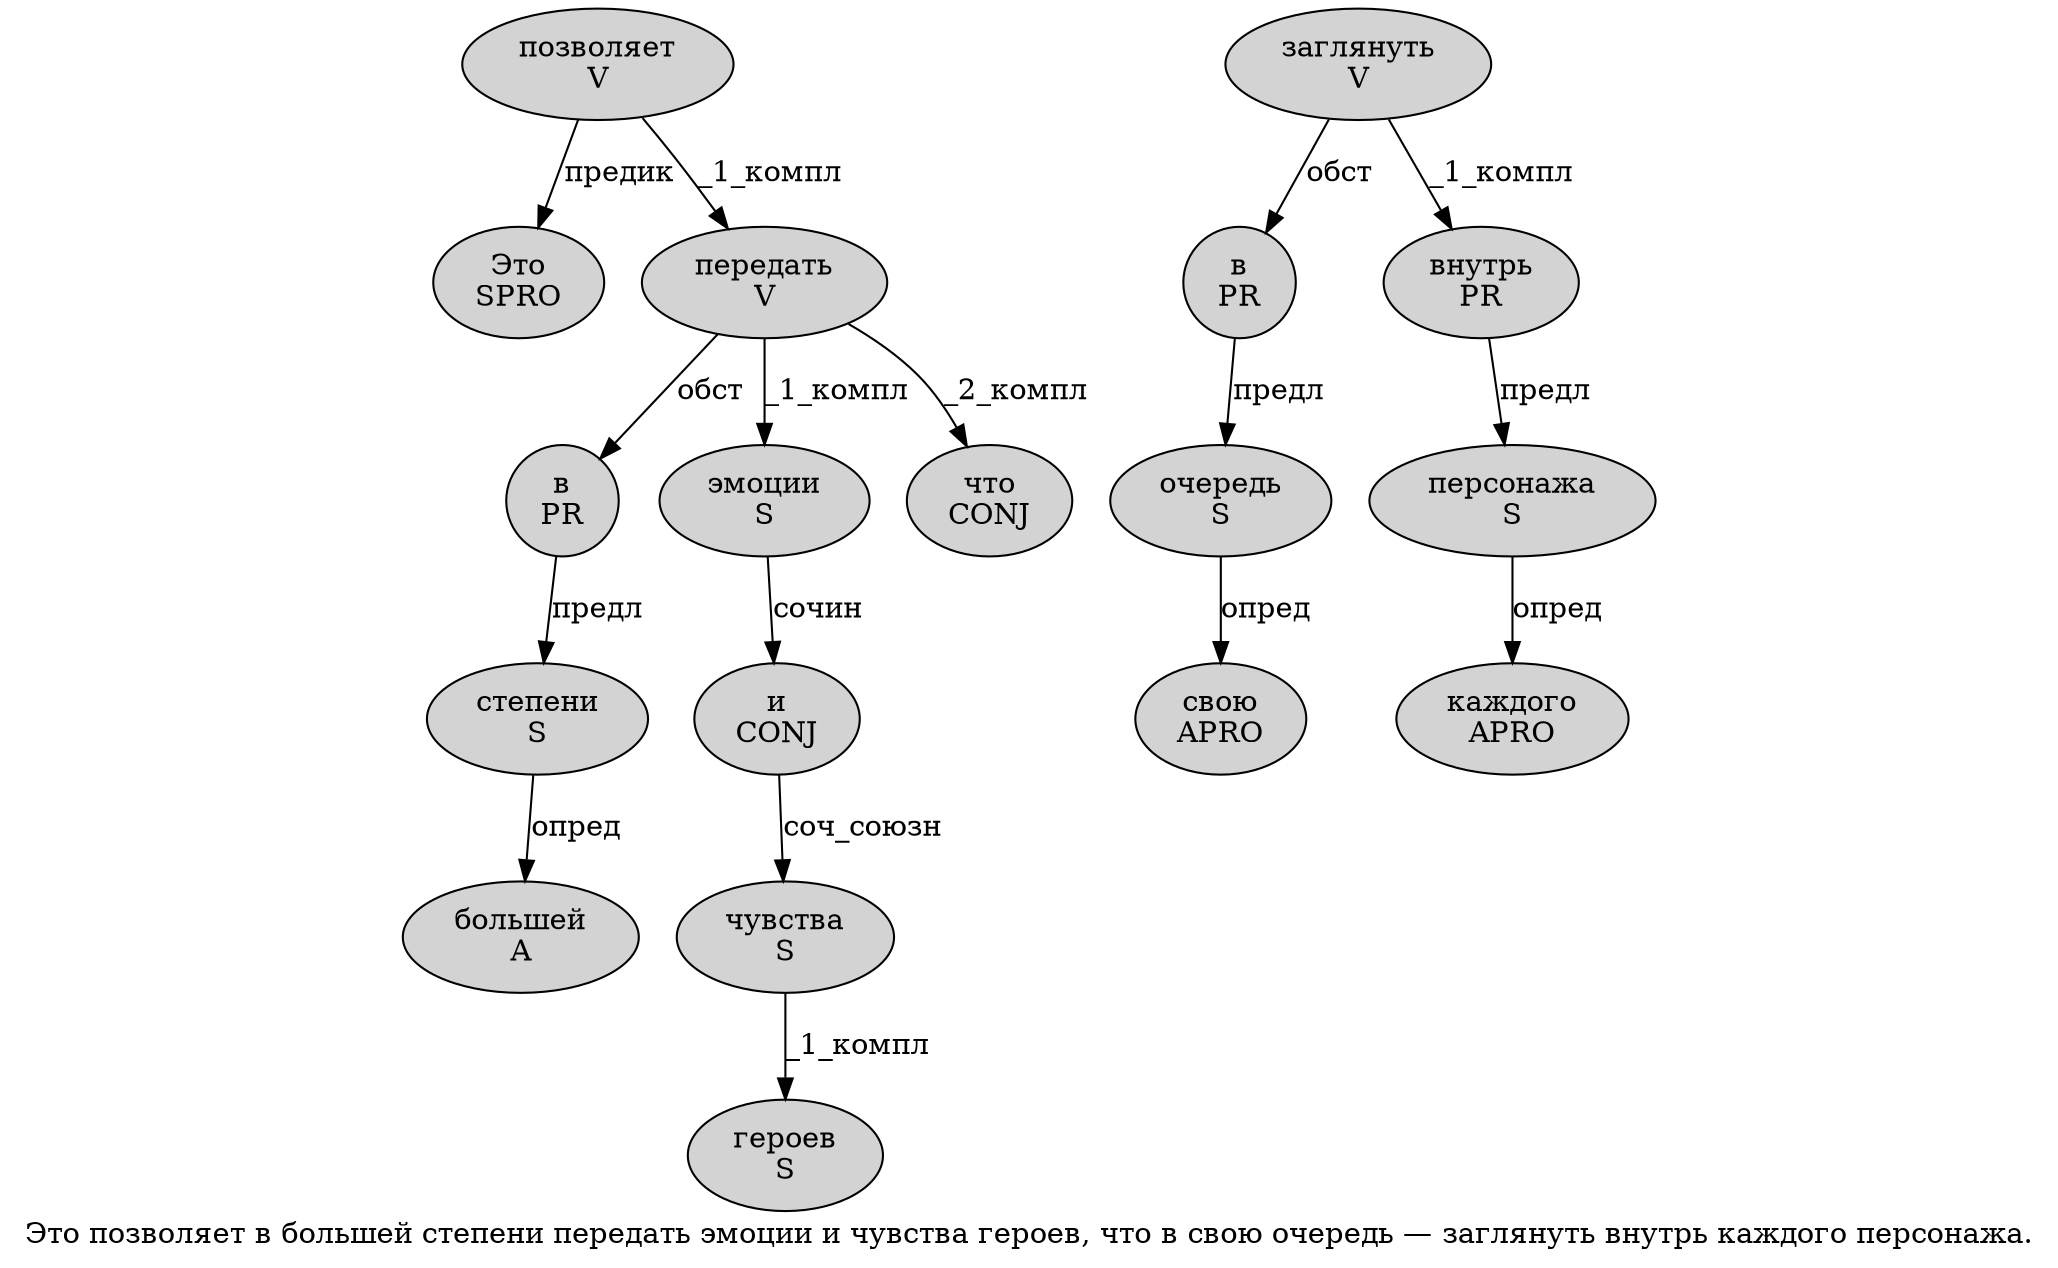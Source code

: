 digraph SENTENCE_1645 {
	graph [label="Это позволяет в большей степени передать эмоции и чувства героев, что в свою очередь — заглянуть внутрь каждого персонажа."]
	node [style=filled]
		0 [label="Это
SPRO" color="" fillcolor=lightgray penwidth=1 shape=ellipse]
		1 [label="позволяет
V" color="" fillcolor=lightgray penwidth=1 shape=ellipse]
		2 [label="в
PR" color="" fillcolor=lightgray penwidth=1 shape=ellipse]
		3 [label="большей
A" color="" fillcolor=lightgray penwidth=1 shape=ellipse]
		4 [label="степени
S" color="" fillcolor=lightgray penwidth=1 shape=ellipse]
		5 [label="передать
V" color="" fillcolor=lightgray penwidth=1 shape=ellipse]
		6 [label="эмоции
S" color="" fillcolor=lightgray penwidth=1 shape=ellipse]
		7 [label="и
CONJ" color="" fillcolor=lightgray penwidth=1 shape=ellipse]
		8 [label="чувства
S" color="" fillcolor=lightgray penwidth=1 shape=ellipse]
		9 [label="героев
S" color="" fillcolor=lightgray penwidth=1 shape=ellipse]
		11 [label="что
CONJ" color="" fillcolor=lightgray penwidth=1 shape=ellipse]
		12 [label="в
PR" color="" fillcolor=lightgray penwidth=1 shape=ellipse]
		13 [label="свою
APRO" color="" fillcolor=lightgray penwidth=1 shape=ellipse]
		14 [label="очередь
S" color="" fillcolor=lightgray penwidth=1 shape=ellipse]
		16 [label="заглянуть
V" color="" fillcolor=lightgray penwidth=1 shape=ellipse]
		17 [label="внутрь
PR" color="" fillcolor=lightgray penwidth=1 shape=ellipse]
		18 [label="каждого
APRO" color="" fillcolor=lightgray penwidth=1 shape=ellipse]
		19 [label="персонажа
S" color="" fillcolor=lightgray penwidth=1 shape=ellipse]
			6 -> 7 [label="сочин"]
			7 -> 8 [label="соч_союзн"]
			17 -> 19 [label="предл"]
			16 -> 12 [label="обст"]
			16 -> 17 [label="_1_компл"]
			5 -> 2 [label="обст"]
			5 -> 6 [label="_1_компл"]
			5 -> 11 [label="_2_компл"]
			2 -> 4 [label="предл"]
			1 -> 0 [label="предик"]
			1 -> 5 [label="_1_компл"]
			12 -> 14 [label="предл"]
			4 -> 3 [label="опред"]
			8 -> 9 [label="_1_компл"]
			19 -> 18 [label="опред"]
			14 -> 13 [label="опред"]
}